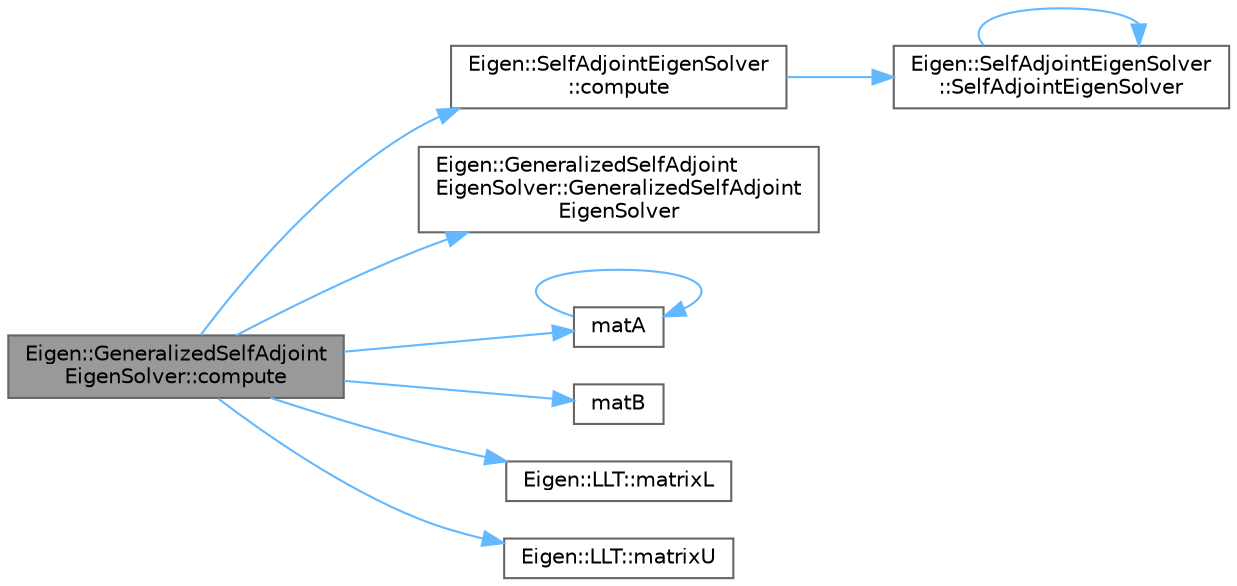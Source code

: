 digraph "Eigen::GeneralizedSelfAdjointEigenSolver::compute"
{
 // LATEX_PDF_SIZE
  bgcolor="transparent";
  edge [fontname=Helvetica,fontsize=10,labelfontname=Helvetica,labelfontsize=10];
  node [fontname=Helvetica,fontsize=10,shape=box,height=0.2,width=0.4];
  rankdir="LR";
  Node1 [id="Node000001",label="Eigen::GeneralizedSelfAdjoint\lEigenSolver::compute",height=0.2,width=0.4,color="gray40", fillcolor="grey60", style="filled", fontcolor="black",tooltip="Computes generalized eigendecomposition of given matrix pencil."];
  Node1 -> Node2 [id="edge10_Node000001_Node000002",color="steelblue1",style="solid",tooltip=" "];
  Node2 [id="Node000002",label="Eigen::SelfAdjointEigenSolver\l::compute",height=0.2,width=0.4,color="grey40", fillcolor="white", style="filled",URL="$class_eigen_1_1_self_adjoint_eigen_solver.html#aca7cecd3847bfea28e5984ab1c9e3921",tooltip="Computes eigendecomposition of given matrix."];
  Node2 -> Node3 [id="edge11_Node000002_Node000003",color="steelblue1",style="solid",tooltip=" "];
  Node3 [id="Node000003",label="Eigen::SelfAdjointEigenSolver\l::SelfAdjointEigenSolver",height=0.2,width=0.4,color="grey40", fillcolor="white", style="filled",URL="$class_eigen_1_1_self_adjoint_eigen_solver.html#af3466b3809be4a7738d84493d80d4737",tooltip="Default constructor for fixed-size matrices."];
  Node3 -> Node3 [id="edge12_Node000003_Node000003",color="steelblue1",style="solid",tooltip=" "];
  Node1 -> Node4 [id="edge13_Node000001_Node000004",color="steelblue1",style="solid",tooltip=" "];
  Node4 [id="Node000004",label="Eigen::GeneralizedSelfAdjoint\lEigenSolver::GeneralizedSelfAdjoint\lEigenSolver",height=0.2,width=0.4,color="grey40", fillcolor="white", style="filled",URL="$class_eigen_1_1_generalized_self_adjoint_eigen_solver.html#a501effdbf722c0609ea05ff3fd4cc721",tooltip="Default constructor for fixed-size matrices."];
  Node1 -> Node5 [id="edge14_Node000001_Node000005",color="steelblue1",style="solid",tooltip=" "];
  Node5 [id="Node000005",label="matA",height=0.2,width=0.4,color="grey40", fillcolor="white", style="filled",URL="$_topic_aliasing__mult2_8cpp.html#a5ff4c3f5164e18d2e58e3f608cef2df2",tooltip=" "];
  Node5 -> Node5 [id="edge15_Node000005_Node000005",color="steelblue1",style="solid",tooltip=" "];
  Node1 -> Node6 [id="edge16_Node000001_Node000006",color="steelblue1",style="solid",tooltip=" "];
  Node6 [id="Node000006",label="matB",height=0.2,width=0.4,color="grey40", fillcolor="white", style="filled",URL="$_topic_aliasing__mult2_8cpp.html#a9bb6b0ee9ae9be1327cc8e1c3852b510",tooltip=" "];
  Node1 -> Node7 [id="edge17_Node000001_Node000007",color="steelblue1",style="solid",tooltip=" "];
  Node7 [id="Node000007",label="Eigen::LLT::matrixL",height=0.2,width=0.4,color="grey40", fillcolor="white", style="filled",URL="$class_eigen_1_1_l_l_t.html#a7f4a3eedbf82e7ce2d6bf0dcd84cdfa3",tooltip=" "];
  Node1 -> Node8 [id="edge18_Node000001_Node000008",color="steelblue1",style="solid",tooltip=" "];
  Node8 [id="Node000008",label="Eigen::LLT::matrixU",height=0.2,width=0.4,color="grey40", fillcolor="white", style="filled",URL="$class_eigen_1_1_l_l_t.html#a18a390f085567e650e8345cc7e7c0df8",tooltip=" "];
}
